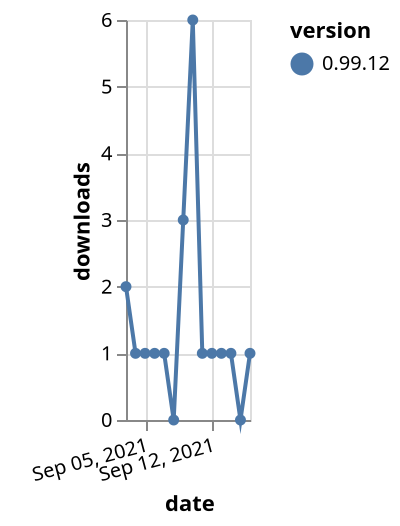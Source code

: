 {"$schema": "https://vega.github.io/schema/vega-lite/v5.json", "description": "A simple bar chart with embedded data.", "data": {"values": [{"date": "2021-09-03", "total": 515, "delta": 2, "version": "0.99.12"}, {"date": "2021-09-04", "total": 516, "delta": 1, "version": "0.99.12"}, {"date": "2021-09-05", "total": 517, "delta": 1, "version": "0.99.12"}, {"date": "2021-09-06", "total": 518, "delta": 1, "version": "0.99.12"}, {"date": "2021-09-07", "total": 519, "delta": 1, "version": "0.99.12"}, {"date": "2021-09-08", "total": 519, "delta": 0, "version": "0.99.12"}, {"date": "2021-09-09", "total": 522, "delta": 3, "version": "0.99.12"}, {"date": "2021-09-10", "total": 528, "delta": 6, "version": "0.99.12"}, {"date": "2021-09-11", "total": 529, "delta": 1, "version": "0.99.12"}, {"date": "2021-09-12", "total": 530, "delta": 1, "version": "0.99.12"}, {"date": "2021-09-13", "total": 531, "delta": 1, "version": "0.99.12"}, {"date": "2021-09-14", "total": 532, "delta": 1, "version": "0.99.12"}, {"date": "2021-09-15", "total": 532, "delta": 0, "version": "0.99.12"}, {"date": "2021-09-16", "total": 533, "delta": 1, "version": "0.99.12"}]}, "width": "container", "mark": {"type": "line", "point": {"filled": true}}, "encoding": {"x": {"field": "date", "type": "temporal", "timeUnit": "yearmonthdate", "title": "date", "axis": {"labelAngle": -15}}, "y": {"field": "delta", "type": "quantitative", "title": "downloads"}, "color": {"field": "version", "type": "nominal"}, "tooltip": {"field": "delta"}}}
